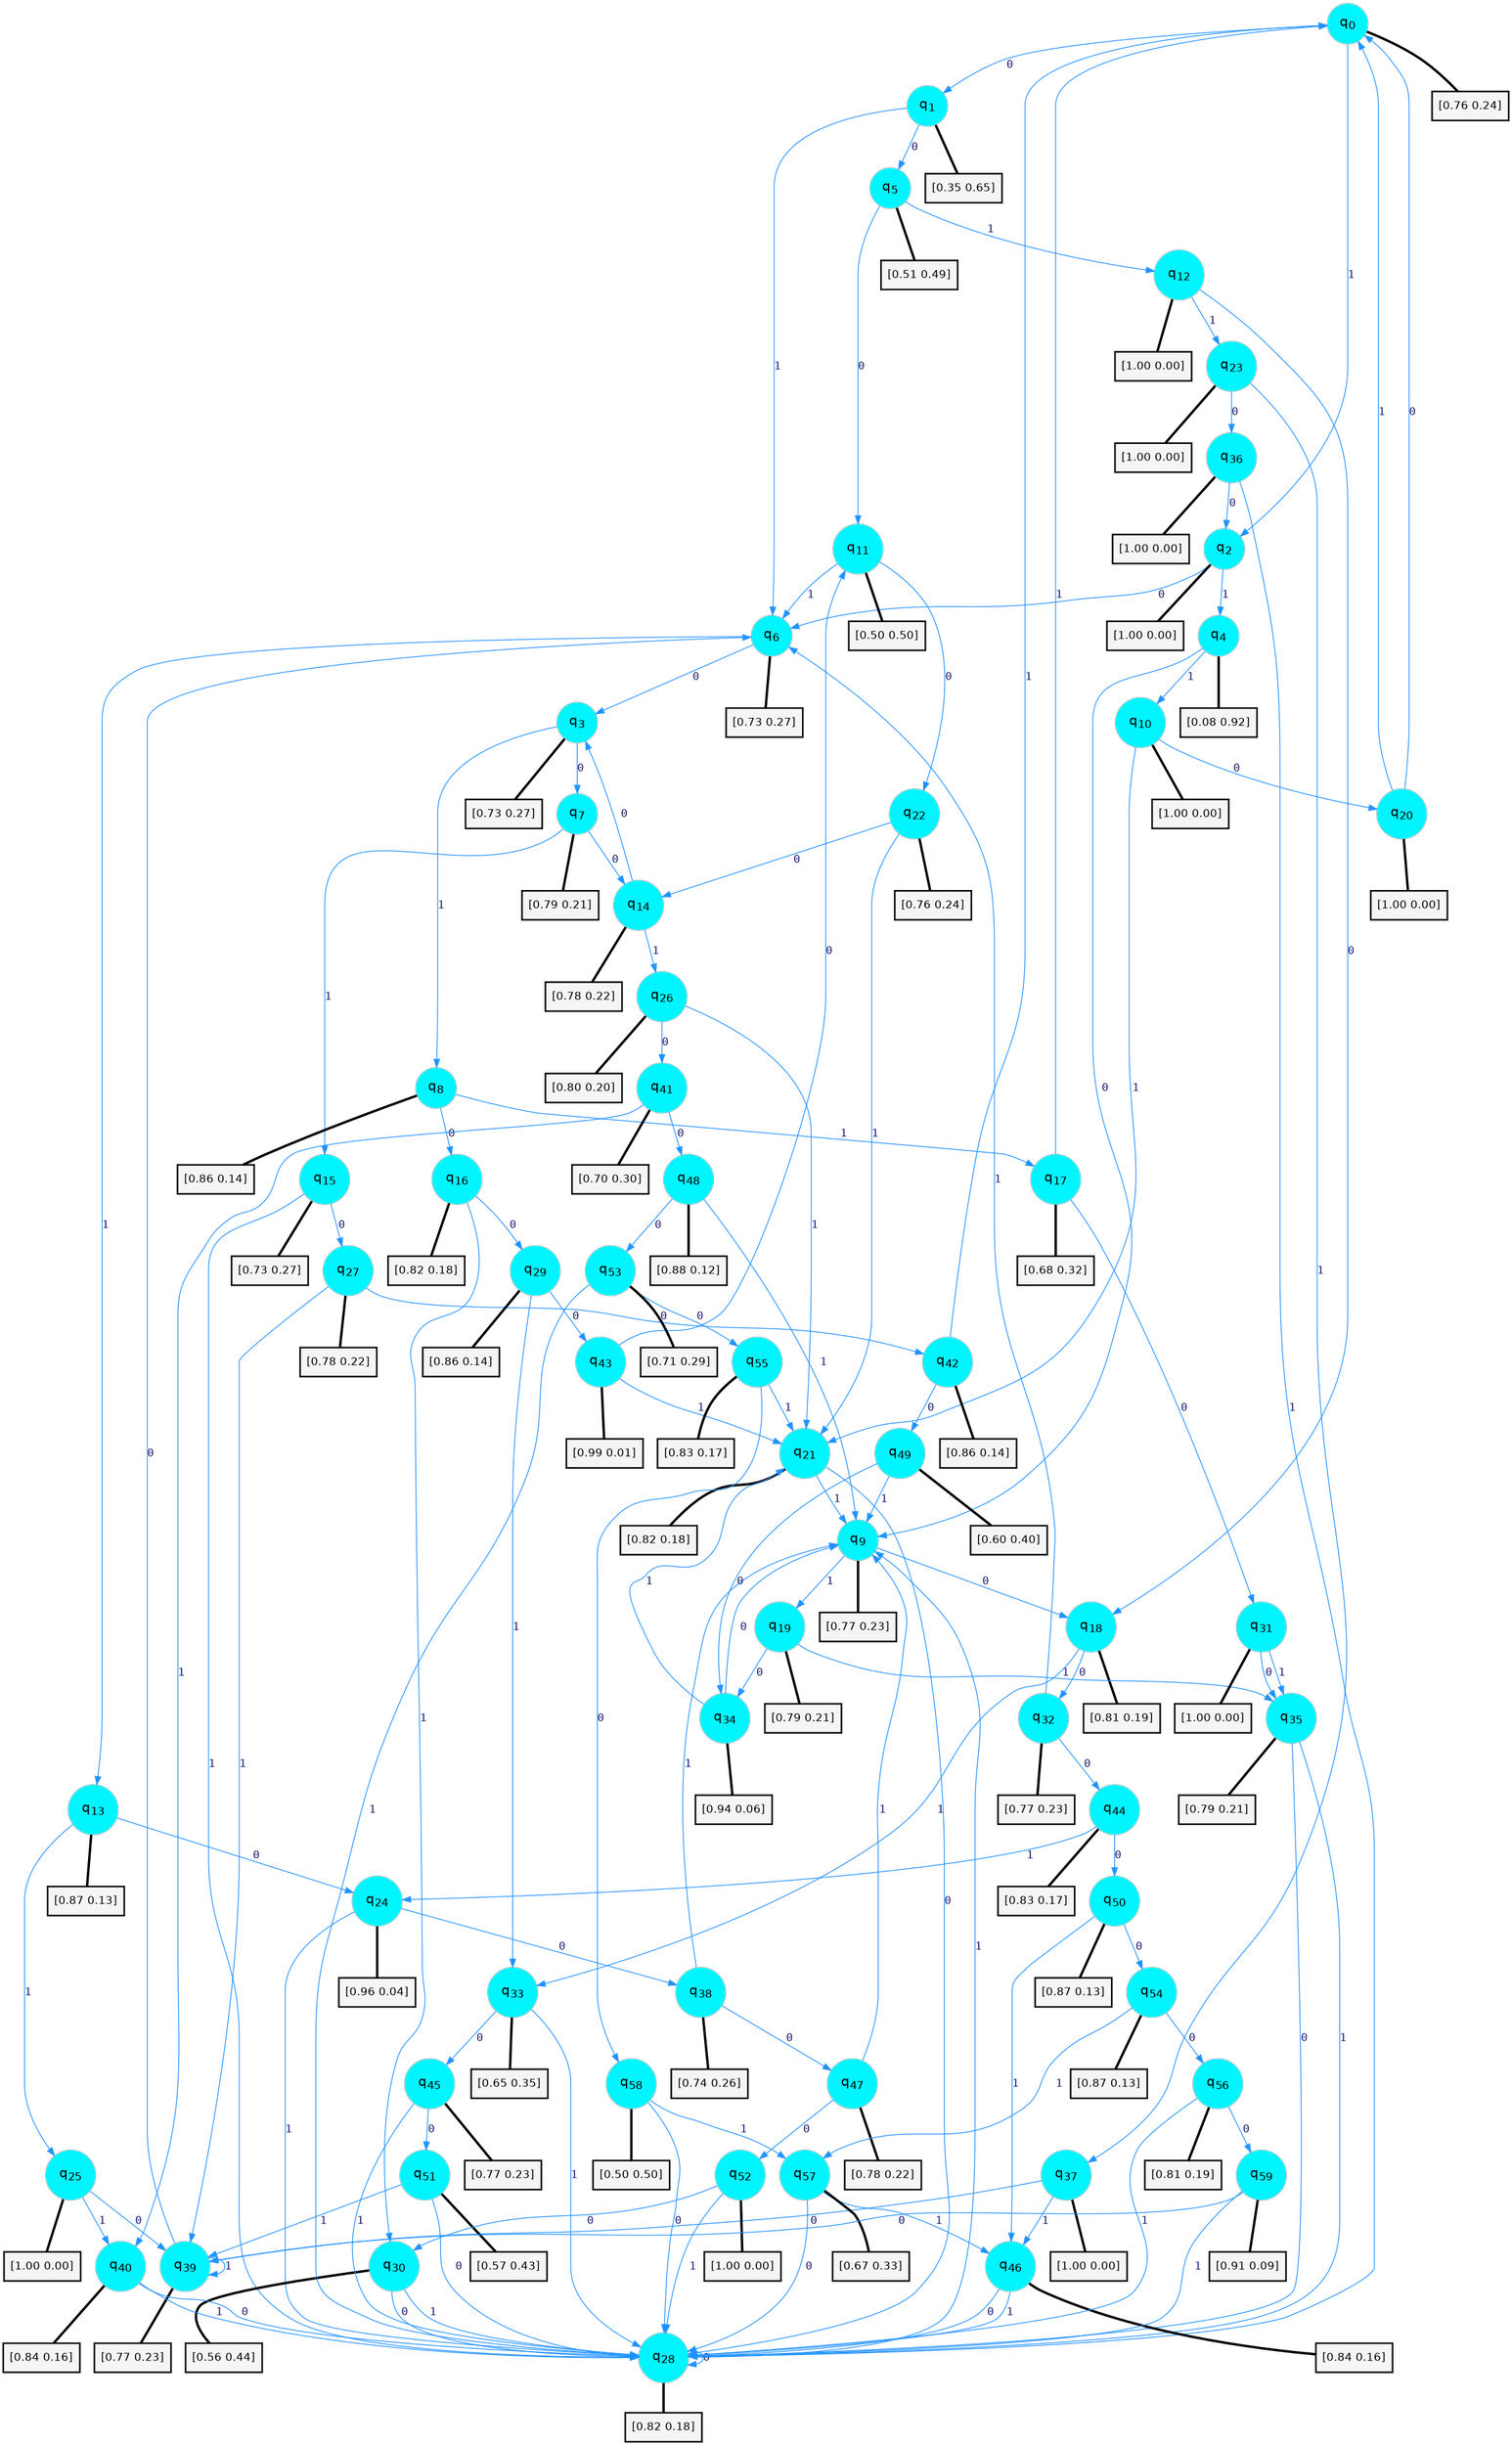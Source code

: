 digraph G {
graph [
bgcolor=transparent, dpi=300, rankdir=TD, size="40,25"];
node [
color=gray, fillcolor=turquoise1, fontcolor=black, fontname=Helvetica, fontsize=16, fontweight=bold, shape=circle, style=filled];
edge [
arrowsize=1, color=dodgerblue1, fontcolor=midnightblue, fontname=courier, fontweight=bold, penwidth=1, style=solid, weight=20];
0[label=<q<SUB>0</SUB>>];
1[label=<q<SUB>1</SUB>>];
2[label=<q<SUB>2</SUB>>];
3[label=<q<SUB>3</SUB>>];
4[label=<q<SUB>4</SUB>>];
5[label=<q<SUB>5</SUB>>];
6[label=<q<SUB>6</SUB>>];
7[label=<q<SUB>7</SUB>>];
8[label=<q<SUB>8</SUB>>];
9[label=<q<SUB>9</SUB>>];
10[label=<q<SUB>10</SUB>>];
11[label=<q<SUB>11</SUB>>];
12[label=<q<SUB>12</SUB>>];
13[label=<q<SUB>13</SUB>>];
14[label=<q<SUB>14</SUB>>];
15[label=<q<SUB>15</SUB>>];
16[label=<q<SUB>16</SUB>>];
17[label=<q<SUB>17</SUB>>];
18[label=<q<SUB>18</SUB>>];
19[label=<q<SUB>19</SUB>>];
20[label=<q<SUB>20</SUB>>];
21[label=<q<SUB>21</SUB>>];
22[label=<q<SUB>22</SUB>>];
23[label=<q<SUB>23</SUB>>];
24[label=<q<SUB>24</SUB>>];
25[label=<q<SUB>25</SUB>>];
26[label=<q<SUB>26</SUB>>];
27[label=<q<SUB>27</SUB>>];
28[label=<q<SUB>28</SUB>>];
29[label=<q<SUB>29</SUB>>];
30[label=<q<SUB>30</SUB>>];
31[label=<q<SUB>31</SUB>>];
32[label=<q<SUB>32</SUB>>];
33[label=<q<SUB>33</SUB>>];
34[label=<q<SUB>34</SUB>>];
35[label=<q<SUB>35</SUB>>];
36[label=<q<SUB>36</SUB>>];
37[label=<q<SUB>37</SUB>>];
38[label=<q<SUB>38</SUB>>];
39[label=<q<SUB>39</SUB>>];
40[label=<q<SUB>40</SUB>>];
41[label=<q<SUB>41</SUB>>];
42[label=<q<SUB>42</SUB>>];
43[label=<q<SUB>43</SUB>>];
44[label=<q<SUB>44</SUB>>];
45[label=<q<SUB>45</SUB>>];
46[label=<q<SUB>46</SUB>>];
47[label=<q<SUB>47</SUB>>];
48[label=<q<SUB>48</SUB>>];
49[label=<q<SUB>49</SUB>>];
50[label=<q<SUB>50</SUB>>];
51[label=<q<SUB>51</SUB>>];
52[label=<q<SUB>52</SUB>>];
53[label=<q<SUB>53</SUB>>];
54[label=<q<SUB>54</SUB>>];
55[label=<q<SUB>55</SUB>>];
56[label=<q<SUB>56</SUB>>];
57[label=<q<SUB>57</SUB>>];
58[label=<q<SUB>58</SUB>>];
59[label=<q<SUB>59</SUB>>];
60[label="[0.76 0.24]", shape=box,fontcolor=black, fontname=Helvetica, fontsize=14, penwidth=2, fillcolor=whitesmoke,color=black];
61[label="[0.35 0.65]", shape=box,fontcolor=black, fontname=Helvetica, fontsize=14, penwidth=2, fillcolor=whitesmoke,color=black];
62[label="[1.00 0.00]", shape=box,fontcolor=black, fontname=Helvetica, fontsize=14, penwidth=2, fillcolor=whitesmoke,color=black];
63[label="[0.73 0.27]", shape=box,fontcolor=black, fontname=Helvetica, fontsize=14, penwidth=2, fillcolor=whitesmoke,color=black];
64[label="[0.08 0.92]", shape=box,fontcolor=black, fontname=Helvetica, fontsize=14, penwidth=2, fillcolor=whitesmoke,color=black];
65[label="[0.51 0.49]", shape=box,fontcolor=black, fontname=Helvetica, fontsize=14, penwidth=2, fillcolor=whitesmoke,color=black];
66[label="[0.73 0.27]", shape=box,fontcolor=black, fontname=Helvetica, fontsize=14, penwidth=2, fillcolor=whitesmoke,color=black];
67[label="[0.79 0.21]", shape=box,fontcolor=black, fontname=Helvetica, fontsize=14, penwidth=2, fillcolor=whitesmoke,color=black];
68[label="[0.86 0.14]", shape=box,fontcolor=black, fontname=Helvetica, fontsize=14, penwidth=2, fillcolor=whitesmoke,color=black];
69[label="[0.77 0.23]", shape=box,fontcolor=black, fontname=Helvetica, fontsize=14, penwidth=2, fillcolor=whitesmoke,color=black];
70[label="[1.00 0.00]", shape=box,fontcolor=black, fontname=Helvetica, fontsize=14, penwidth=2, fillcolor=whitesmoke,color=black];
71[label="[0.50 0.50]", shape=box,fontcolor=black, fontname=Helvetica, fontsize=14, penwidth=2, fillcolor=whitesmoke,color=black];
72[label="[1.00 0.00]", shape=box,fontcolor=black, fontname=Helvetica, fontsize=14, penwidth=2, fillcolor=whitesmoke,color=black];
73[label="[0.87 0.13]", shape=box,fontcolor=black, fontname=Helvetica, fontsize=14, penwidth=2, fillcolor=whitesmoke,color=black];
74[label="[0.78 0.22]", shape=box,fontcolor=black, fontname=Helvetica, fontsize=14, penwidth=2, fillcolor=whitesmoke,color=black];
75[label="[0.73 0.27]", shape=box,fontcolor=black, fontname=Helvetica, fontsize=14, penwidth=2, fillcolor=whitesmoke,color=black];
76[label="[0.82 0.18]", shape=box,fontcolor=black, fontname=Helvetica, fontsize=14, penwidth=2, fillcolor=whitesmoke,color=black];
77[label="[0.68 0.32]", shape=box,fontcolor=black, fontname=Helvetica, fontsize=14, penwidth=2, fillcolor=whitesmoke,color=black];
78[label="[0.81 0.19]", shape=box,fontcolor=black, fontname=Helvetica, fontsize=14, penwidth=2, fillcolor=whitesmoke,color=black];
79[label="[0.79 0.21]", shape=box,fontcolor=black, fontname=Helvetica, fontsize=14, penwidth=2, fillcolor=whitesmoke,color=black];
80[label="[1.00 0.00]", shape=box,fontcolor=black, fontname=Helvetica, fontsize=14, penwidth=2, fillcolor=whitesmoke,color=black];
81[label="[0.82 0.18]", shape=box,fontcolor=black, fontname=Helvetica, fontsize=14, penwidth=2, fillcolor=whitesmoke,color=black];
82[label="[0.76 0.24]", shape=box,fontcolor=black, fontname=Helvetica, fontsize=14, penwidth=2, fillcolor=whitesmoke,color=black];
83[label="[1.00 0.00]", shape=box,fontcolor=black, fontname=Helvetica, fontsize=14, penwidth=2, fillcolor=whitesmoke,color=black];
84[label="[0.96 0.04]", shape=box,fontcolor=black, fontname=Helvetica, fontsize=14, penwidth=2, fillcolor=whitesmoke,color=black];
85[label="[1.00 0.00]", shape=box,fontcolor=black, fontname=Helvetica, fontsize=14, penwidth=2, fillcolor=whitesmoke,color=black];
86[label="[0.80 0.20]", shape=box,fontcolor=black, fontname=Helvetica, fontsize=14, penwidth=2, fillcolor=whitesmoke,color=black];
87[label="[0.78 0.22]", shape=box,fontcolor=black, fontname=Helvetica, fontsize=14, penwidth=2, fillcolor=whitesmoke,color=black];
88[label="[0.82 0.18]", shape=box,fontcolor=black, fontname=Helvetica, fontsize=14, penwidth=2, fillcolor=whitesmoke,color=black];
89[label="[0.86 0.14]", shape=box,fontcolor=black, fontname=Helvetica, fontsize=14, penwidth=2, fillcolor=whitesmoke,color=black];
90[label="[0.56 0.44]", shape=box,fontcolor=black, fontname=Helvetica, fontsize=14, penwidth=2, fillcolor=whitesmoke,color=black];
91[label="[1.00 0.00]", shape=box,fontcolor=black, fontname=Helvetica, fontsize=14, penwidth=2, fillcolor=whitesmoke,color=black];
92[label="[0.77 0.23]", shape=box,fontcolor=black, fontname=Helvetica, fontsize=14, penwidth=2, fillcolor=whitesmoke,color=black];
93[label="[0.65 0.35]", shape=box,fontcolor=black, fontname=Helvetica, fontsize=14, penwidth=2, fillcolor=whitesmoke,color=black];
94[label="[0.94 0.06]", shape=box,fontcolor=black, fontname=Helvetica, fontsize=14, penwidth=2, fillcolor=whitesmoke,color=black];
95[label="[0.79 0.21]", shape=box,fontcolor=black, fontname=Helvetica, fontsize=14, penwidth=2, fillcolor=whitesmoke,color=black];
96[label="[1.00 0.00]", shape=box,fontcolor=black, fontname=Helvetica, fontsize=14, penwidth=2, fillcolor=whitesmoke,color=black];
97[label="[1.00 0.00]", shape=box,fontcolor=black, fontname=Helvetica, fontsize=14, penwidth=2, fillcolor=whitesmoke,color=black];
98[label="[0.74 0.26]", shape=box,fontcolor=black, fontname=Helvetica, fontsize=14, penwidth=2, fillcolor=whitesmoke,color=black];
99[label="[0.77 0.23]", shape=box,fontcolor=black, fontname=Helvetica, fontsize=14, penwidth=2, fillcolor=whitesmoke,color=black];
100[label="[0.84 0.16]", shape=box,fontcolor=black, fontname=Helvetica, fontsize=14, penwidth=2, fillcolor=whitesmoke,color=black];
101[label="[0.70 0.30]", shape=box,fontcolor=black, fontname=Helvetica, fontsize=14, penwidth=2, fillcolor=whitesmoke,color=black];
102[label="[0.86 0.14]", shape=box,fontcolor=black, fontname=Helvetica, fontsize=14, penwidth=2, fillcolor=whitesmoke,color=black];
103[label="[0.99 0.01]", shape=box,fontcolor=black, fontname=Helvetica, fontsize=14, penwidth=2, fillcolor=whitesmoke,color=black];
104[label="[0.83 0.17]", shape=box,fontcolor=black, fontname=Helvetica, fontsize=14, penwidth=2, fillcolor=whitesmoke,color=black];
105[label="[0.77 0.23]", shape=box,fontcolor=black, fontname=Helvetica, fontsize=14, penwidth=2, fillcolor=whitesmoke,color=black];
106[label="[0.84 0.16]", shape=box,fontcolor=black, fontname=Helvetica, fontsize=14, penwidth=2, fillcolor=whitesmoke,color=black];
107[label="[0.78 0.22]", shape=box,fontcolor=black, fontname=Helvetica, fontsize=14, penwidth=2, fillcolor=whitesmoke,color=black];
108[label="[0.88 0.12]", shape=box,fontcolor=black, fontname=Helvetica, fontsize=14, penwidth=2, fillcolor=whitesmoke,color=black];
109[label="[0.60 0.40]", shape=box,fontcolor=black, fontname=Helvetica, fontsize=14, penwidth=2, fillcolor=whitesmoke,color=black];
110[label="[0.87 0.13]", shape=box,fontcolor=black, fontname=Helvetica, fontsize=14, penwidth=2, fillcolor=whitesmoke,color=black];
111[label="[0.57 0.43]", shape=box,fontcolor=black, fontname=Helvetica, fontsize=14, penwidth=2, fillcolor=whitesmoke,color=black];
112[label="[1.00 0.00]", shape=box,fontcolor=black, fontname=Helvetica, fontsize=14, penwidth=2, fillcolor=whitesmoke,color=black];
113[label="[0.71 0.29]", shape=box,fontcolor=black, fontname=Helvetica, fontsize=14, penwidth=2, fillcolor=whitesmoke,color=black];
114[label="[0.87 0.13]", shape=box,fontcolor=black, fontname=Helvetica, fontsize=14, penwidth=2, fillcolor=whitesmoke,color=black];
115[label="[0.83 0.17]", shape=box,fontcolor=black, fontname=Helvetica, fontsize=14, penwidth=2, fillcolor=whitesmoke,color=black];
116[label="[0.81 0.19]", shape=box,fontcolor=black, fontname=Helvetica, fontsize=14, penwidth=2, fillcolor=whitesmoke,color=black];
117[label="[0.67 0.33]", shape=box,fontcolor=black, fontname=Helvetica, fontsize=14, penwidth=2, fillcolor=whitesmoke,color=black];
118[label="[0.50 0.50]", shape=box,fontcolor=black, fontname=Helvetica, fontsize=14, penwidth=2, fillcolor=whitesmoke,color=black];
119[label="[0.91 0.09]", shape=box,fontcolor=black, fontname=Helvetica, fontsize=14, penwidth=2, fillcolor=whitesmoke,color=black];
0->1 [label=0];
0->2 [label=1];
0->60 [arrowhead=none, penwidth=3,color=black];
1->5 [label=0];
1->6 [label=1];
1->61 [arrowhead=none, penwidth=3,color=black];
2->6 [label=0];
2->4 [label=1];
2->62 [arrowhead=none, penwidth=3,color=black];
3->7 [label=0];
3->8 [label=1];
3->63 [arrowhead=none, penwidth=3,color=black];
4->9 [label=0];
4->10 [label=1];
4->64 [arrowhead=none, penwidth=3,color=black];
5->11 [label=0];
5->12 [label=1];
5->65 [arrowhead=none, penwidth=3,color=black];
6->3 [label=0];
6->13 [label=1];
6->66 [arrowhead=none, penwidth=3,color=black];
7->14 [label=0];
7->15 [label=1];
7->67 [arrowhead=none, penwidth=3,color=black];
8->16 [label=0];
8->17 [label=1];
8->68 [arrowhead=none, penwidth=3,color=black];
9->18 [label=0];
9->19 [label=1];
9->69 [arrowhead=none, penwidth=3,color=black];
10->20 [label=0];
10->21 [label=1];
10->70 [arrowhead=none, penwidth=3,color=black];
11->22 [label=0];
11->6 [label=1];
11->71 [arrowhead=none, penwidth=3,color=black];
12->18 [label=0];
12->23 [label=1];
12->72 [arrowhead=none, penwidth=3,color=black];
13->24 [label=0];
13->25 [label=1];
13->73 [arrowhead=none, penwidth=3,color=black];
14->3 [label=0];
14->26 [label=1];
14->74 [arrowhead=none, penwidth=3,color=black];
15->27 [label=0];
15->28 [label=1];
15->75 [arrowhead=none, penwidth=3,color=black];
16->29 [label=0];
16->30 [label=1];
16->76 [arrowhead=none, penwidth=3,color=black];
17->31 [label=0];
17->0 [label=1];
17->77 [arrowhead=none, penwidth=3,color=black];
18->32 [label=0];
18->33 [label=1];
18->78 [arrowhead=none, penwidth=3,color=black];
19->34 [label=0];
19->35 [label=1];
19->79 [arrowhead=none, penwidth=3,color=black];
20->0 [label=0];
20->0 [label=1];
20->80 [arrowhead=none, penwidth=3,color=black];
21->28 [label=0];
21->9 [label=1];
21->81 [arrowhead=none, penwidth=3,color=black];
22->14 [label=0];
22->21 [label=1];
22->82 [arrowhead=none, penwidth=3,color=black];
23->36 [label=0];
23->37 [label=1];
23->83 [arrowhead=none, penwidth=3,color=black];
24->38 [label=0];
24->28 [label=1];
24->84 [arrowhead=none, penwidth=3,color=black];
25->39 [label=0];
25->40 [label=1];
25->85 [arrowhead=none, penwidth=3,color=black];
26->41 [label=0];
26->21 [label=1];
26->86 [arrowhead=none, penwidth=3,color=black];
27->42 [label=0];
27->39 [label=1];
27->87 [arrowhead=none, penwidth=3,color=black];
28->28 [label=0];
28->9 [label=1];
28->88 [arrowhead=none, penwidth=3,color=black];
29->43 [label=0];
29->33 [label=1];
29->89 [arrowhead=none, penwidth=3,color=black];
30->28 [label=0];
30->28 [label=1];
30->90 [arrowhead=none, penwidth=3,color=black];
31->35 [label=0];
31->35 [label=1];
31->91 [arrowhead=none, penwidth=3,color=black];
32->44 [label=0];
32->6 [label=1];
32->92 [arrowhead=none, penwidth=3,color=black];
33->45 [label=0];
33->28 [label=1];
33->93 [arrowhead=none, penwidth=3,color=black];
34->9 [label=0];
34->21 [label=1];
34->94 [arrowhead=none, penwidth=3,color=black];
35->28 [label=0];
35->28 [label=1];
35->95 [arrowhead=none, penwidth=3,color=black];
36->2 [label=0];
36->28 [label=1];
36->96 [arrowhead=none, penwidth=3,color=black];
37->39 [label=0];
37->46 [label=1];
37->97 [arrowhead=none, penwidth=3,color=black];
38->47 [label=0];
38->9 [label=1];
38->98 [arrowhead=none, penwidth=3,color=black];
39->6 [label=0];
39->39 [label=1];
39->99 [arrowhead=none, penwidth=3,color=black];
40->28 [label=0];
40->28 [label=1];
40->100 [arrowhead=none, penwidth=3,color=black];
41->48 [label=0];
41->40 [label=1];
41->101 [arrowhead=none, penwidth=3,color=black];
42->49 [label=0];
42->0 [label=1];
42->102 [arrowhead=none, penwidth=3,color=black];
43->11 [label=0];
43->21 [label=1];
43->103 [arrowhead=none, penwidth=3,color=black];
44->50 [label=0];
44->24 [label=1];
44->104 [arrowhead=none, penwidth=3,color=black];
45->51 [label=0];
45->28 [label=1];
45->105 [arrowhead=none, penwidth=3,color=black];
46->28 [label=0];
46->28 [label=1];
46->106 [arrowhead=none, penwidth=3,color=black];
47->52 [label=0];
47->9 [label=1];
47->107 [arrowhead=none, penwidth=3,color=black];
48->53 [label=0];
48->9 [label=1];
48->108 [arrowhead=none, penwidth=3,color=black];
49->34 [label=0];
49->9 [label=1];
49->109 [arrowhead=none, penwidth=3,color=black];
50->54 [label=0];
50->46 [label=1];
50->110 [arrowhead=none, penwidth=3,color=black];
51->28 [label=0];
51->39 [label=1];
51->111 [arrowhead=none, penwidth=3,color=black];
52->30 [label=0];
52->28 [label=1];
52->112 [arrowhead=none, penwidth=3,color=black];
53->55 [label=0];
53->28 [label=1];
53->113 [arrowhead=none, penwidth=3,color=black];
54->56 [label=0];
54->57 [label=1];
54->114 [arrowhead=none, penwidth=3,color=black];
55->58 [label=0];
55->21 [label=1];
55->115 [arrowhead=none, penwidth=3,color=black];
56->59 [label=0];
56->28 [label=1];
56->116 [arrowhead=none, penwidth=3,color=black];
57->28 [label=0];
57->46 [label=1];
57->117 [arrowhead=none, penwidth=3,color=black];
58->28 [label=0];
58->57 [label=1];
58->118 [arrowhead=none, penwidth=3,color=black];
59->39 [label=0];
59->28 [label=1];
59->119 [arrowhead=none, penwidth=3,color=black];
}
